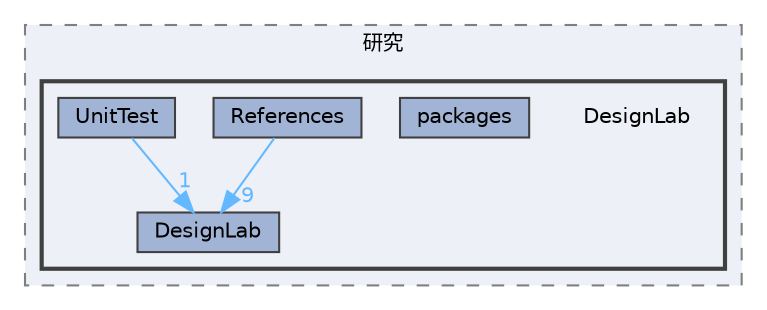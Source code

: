 digraph "C:/Users/taisei/Desktop/main/program/研究/DesignLab"
{
 // LATEX_PDF_SIZE
  bgcolor="transparent";
  edge [fontname=Helvetica,fontsize=10,labelfontname=Helvetica,labelfontsize=10];
  node [fontname=Helvetica,fontsize=10,shape=box,height=0.2,width=0.4];
  compound=true
  subgraph clusterdir_ecf41828e3bf4507b10aaee3ee87f16b {
    graph [ bgcolor="#edf0f7", pencolor="grey50", label="研究", fontname=Helvetica,fontsize=10 style="filled,dashed", URL="dir_ecf41828e3bf4507b10aaee3ee87f16b.html",tooltip=""]
  subgraph clusterdir_b2fd7b8ff6108d7abbec67f569a8730c {
    graph [ bgcolor="#edf0f7", pencolor="grey25", label="", fontname=Helvetica,fontsize=10 style="filled,bold", URL="dir_b2fd7b8ff6108d7abbec67f569a8730c.html",tooltip=""]
    dir_b2fd7b8ff6108d7abbec67f569a8730c [shape=plaintext, label="DesignLab"];
  dir_edbea65ff7b1d6b35bb82a602cbc9652 [label="DesignLab", fillcolor="#a2b4d6", color="grey25", style="filled", URL="dir_edbea65ff7b1d6b35bb82a602cbc9652.html",tooltip=""];
  dir_3cec171f6f50e5d9ec4af8bd7fdd2eba [label="packages", fillcolor="#a2b4d6", color="grey25", style="filled", URL="dir_3cec171f6f50e5d9ec4af8bd7fdd2eba.html",tooltip=""];
  dir_98ed866ca76f62716ea1e430bb040465 [label="References", fillcolor="#a2b4d6", color="grey25", style="filled", URL="dir_98ed866ca76f62716ea1e430bb040465.html",tooltip=""];
  dir_4cf23fe25ad7e9dd378e4313a52f58fd [label="UnitTest", fillcolor="#a2b4d6", color="grey25", style="filled", URL="dir_4cf23fe25ad7e9dd378e4313a52f58fd.html",tooltip=""];
  }
  }
  dir_98ed866ca76f62716ea1e430bb040465->dir_edbea65ff7b1d6b35bb82a602cbc9652 [headlabel="9", labeldistance=1.5 headhref="dir_000014_000004.html" color="steelblue1" fontcolor="steelblue1"];
  dir_4cf23fe25ad7e9dd378e4313a52f58fd->dir_edbea65ff7b1d6b35bb82a602cbc9652 [headlabel="1", labeldistance=1.5 headhref="dir_000016_000004.html" color="steelblue1" fontcolor="steelblue1"];
}
